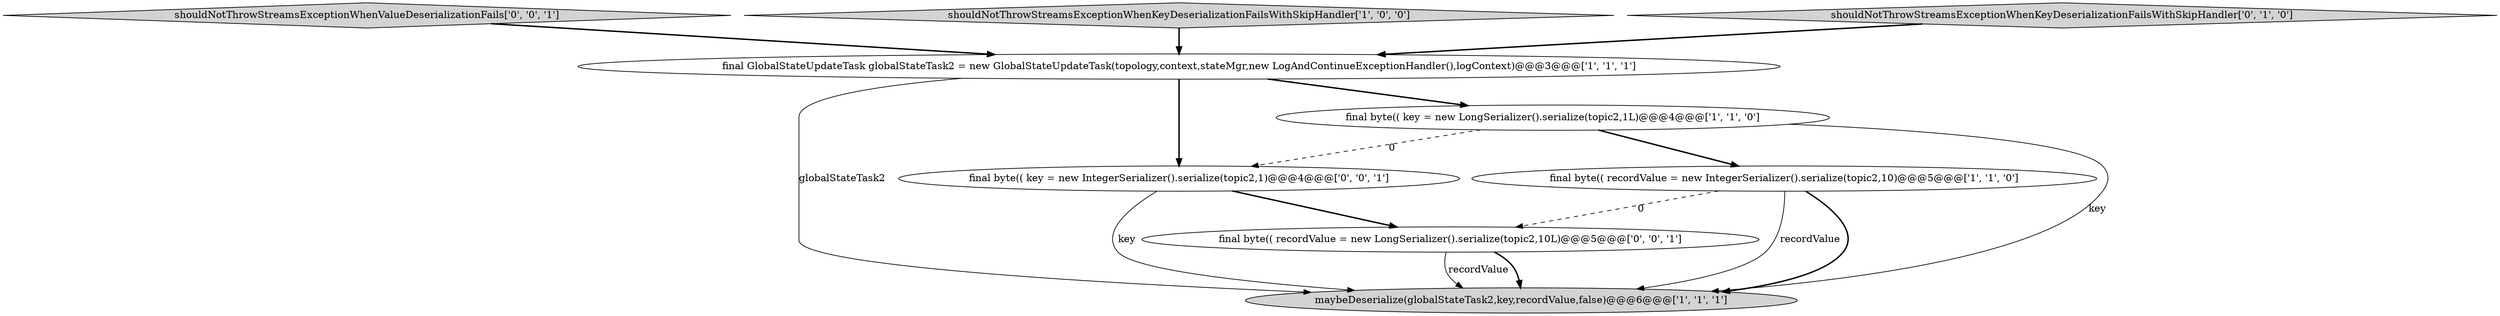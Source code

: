 digraph {
6 [style = filled, label = "final byte(( recordValue = new LongSerializer().serialize(topic2,10L)@@@5@@@['0', '0', '1']", fillcolor = white, shape = ellipse image = "AAA0AAABBB3BBB"];
7 [style = filled, label = "final byte(( key = new IntegerSerializer().serialize(topic2,1)@@@4@@@['0', '0', '1']", fillcolor = white, shape = ellipse image = "AAA0AAABBB3BBB"];
0 [style = filled, label = "maybeDeserialize(globalStateTask2,key,recordValue,false)@@@6@@@['1', '1', '1']", fillcolor = lightgray, shape = ellipse image = "AAA0AAABBB1BBB"];
8 [style = filled, label = "shouldNotThrowStreamsExceptionWhenValueDeserializationFails['0', '0', '1']", fillcolor = lightgray, shape = diamond image = "AAA0AAABBB3BBB"];
3 [style = filled, label = "shouldNotThrowStreamsExceptionWhenKeyDeserializationFailsWithSkipHandler['1', '0', '0']", fillcolor = lightgray, shape = diamond image = "AAA0AAABBB1BBB"];
5 [style = filled, label = "shouldNotThrowStreamsExceptionWhenKeyDeserializationFailsWithSkipHandler['0', '1', '0']", fillcolor = lightgray, shape = diamond image = "AAA0AAABBB2BBB"];
1 [style = filled, label = "final byte(( recordValue = new IntegerSerializer().serialize(topic2,10)@@@5@@@['1', '1', '0']", fillcolor = white, shape = ellipse image = "AAA0AAABBB1BBB"];
2 [style = filled, label = "final GlobalStateUpdateTask globalStateTask2 = new GlobalStateUpdateTask(topology,context,stateMgr,new LogAndContinueExceptionHandler(),logContext)@@@3@@@['1', '1', '1']", fillcolor = white, shape = ellipse image = "AAA0AAABBB1BBB"];
4 [style = filled, label = "final byte(( key = new LongSerializer().serialize(topic2,1L)@@@4@@@['1', '1', '0']", fillcolor = white, shape = ellipse image = "AAA0AAABBB1BBB"];
4->0 [style = solid, label="key"];
5->2 [style = bold, label=""];
4->1 [style = bold, label=""];
2->0 [style = solid, label="globalStateTask2"];
6->0 [style = bold, label=""];
1->0 [style = solid, label="recordValue"];
1->0 [style = bold, label=""];
2->7 [style = bold, label=""];
3->2 [style = bold, label=""];
8->2 [style = bold, label=""];
6->0 [style = solid, label="recordValue"];
2->4 [style = bold, label=""];
7->0 [style = solid, label="key"];
4->7 [style = dashed, label="0"];
1->6 [style = dashed, label="0"];
7->6 [style = bold, label=""];
}
